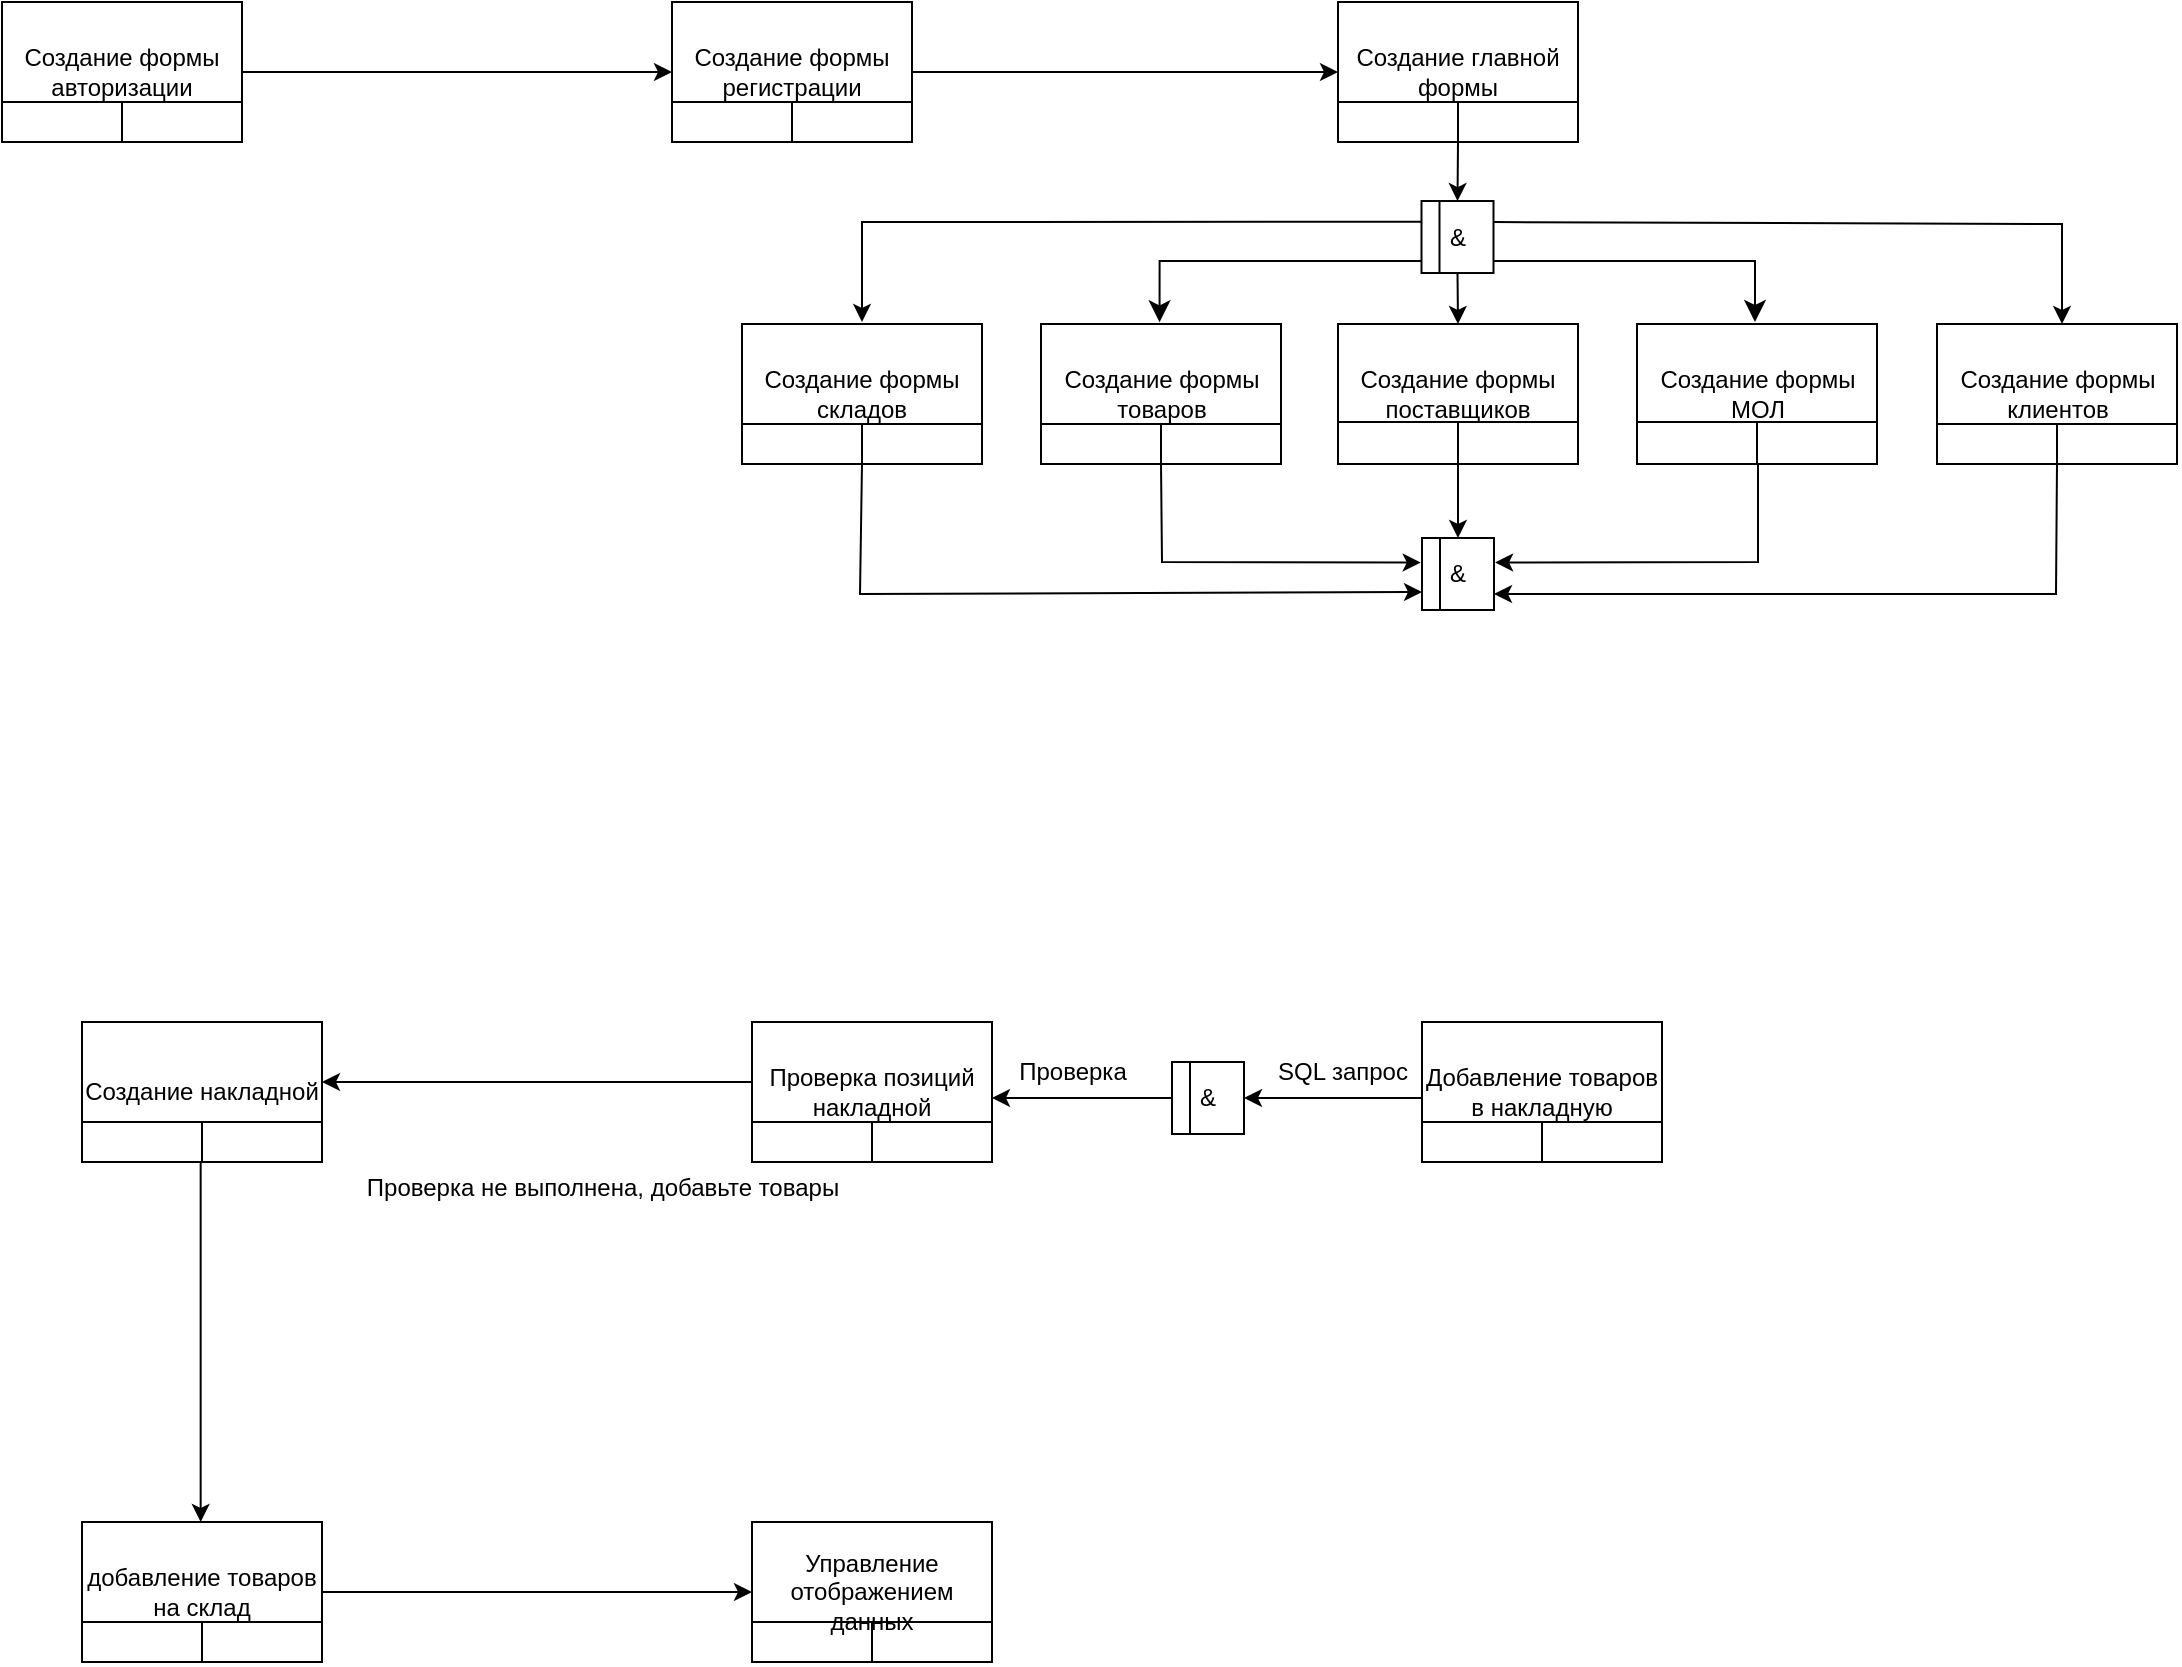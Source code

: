 <mxfile version="24.5.4" type="github">
  <diagram name="Страница — 1" id="Pa7o1rqoNR2MJulHMw20">
    <mxGraphModel dx="758" dy="383" grid="1" gridSize="10" guides="1" tooltips="1" connect="1" arrows="1" fold="1" page="1" pageScale="1" pageWidth="1169" pageHeight="827" math="0" shadow="0">
      <root>
        <mxCell id="0" />
        <mxCell id="1" parent="0" />
        <mxCell id="693QOhRJWuz22ZLLxZQr-6" value="Создание формы регистрации" style="rounded=0;whiteSpace=wrap;html=1;movable=1;resizable=1;rotatable=1;deletable=1;editable=1;locked=0;connectable=1;" parent="1" vertex="1">
          <mxGeometry x="395" y="110" width="120" height="70" as="geometry" />
        </mxCell>
        <mxCell id="693QOhRJWuz22ZLLxZQr-7" value="" style="endArrow=none;html=1;rounded=0;movable=1;resizable=1;rotatable=1;deletable=1;editable=1;locked=0;connectable=1;" parent="1" source="693QOhRJWuz22ZLLxZQr-6" edge="1">
          <mxGeometry width="50" height="50" relative="1" as="geometry">
            <mxPoint x="465" y="210" as="sourcePoint" />
            <mxPoint x="515" y="160" as="targetPoint" />
            <Array as="points">
              <mxPoint x="395" y="160" />
            </Array>
          </mxGeometry>
        </mxCell>
        <mxCell id="693QOhRJWuz22ZLLxZQr-8" value="" style="endArrow=none;html=1;rounded=0;exitX=0.5;exitY=1;exitDx=0;exitDy=0;movable=1;resizable=1;rotatable=1;deletable=1;editable=1;locked=0;connectable=1;" parent="1" source="693QOhRJWuz22ZLLxZQr-6" edge="1">
          <mxGeometry width="50" height="50" relative="1" as="geometry">
            <mxPoint x="445" y="210" as="sourcePoint" />
            <mxPoint x="455" y="160" as="targetPoint" />
          </mxGeometry>
        </mxCell>
        <mxCell id="693QOhRJWuz22ZLLxZQr-9" value="Создание главной формы" style="rounded=0;whiteSpace=wrap;html=1;movable=1;resizable=1;rotatable=1;deletable=1;editable=1;locked=0;connectable=1;" parent="1" vertex="1">
          <mxGeometry x="728" y="110" width="120" height="70" as="geometry" />
        </mxCell>
        <mxCell id="693QOhRJWuz22ZLLxZQr-10" value="" style="endArrow=none;html=1;rounded=0;movable=1;resizable=1;rotatable=1;deletable=1;editable=1;locked=0;connectable=1;" parent="1" source="693QOhRJWuz22ZLLxZQr-9" edge="1">
          <mxGeometry width="50" height="50" relative="1" as="geometry">
            <mxPoint x="798" y="210" as="sourcePoint" />
            <mxPoint x="848" y="160" as="targetPoint" />
            <Array as="points">
              <mxPoint x="728" y="160" />
            </Array>
          </mxGeometry>
        </mxCell>
        <mxCell id="693QOhRJWuz22ZLLxZQr-11" value="" style="endArrow=none;html=1;rounded=0;exitX=0.5;exitY=1;exitDx=0;exitDy=0;movable=1;resizable=1;rotatable=1;deletable=1;editable=1;locked=0;connectable=1;" parent="1" source="693QOhRJWuz22ZLLxZQr-9" edge="1">
          <mxGeometry width="50" height="50" relative="1" as="geometry">
            <mxPoint x="778" y="210" as="sourcePoint" />
            <mxPoint x="788" y="160" as="targetPoint" />
          </mxGeometry>
        </mxCell>
        <mxCell id="693QOhRJWuz22ZLLxZQr-27" value="" style="endArrow=classic;html=1;rounded=0;exitX=1;exitY=0.5;exitDx=0;exitDy=0;" parent="1" source="693QOhRJWuz22ZLLxZQr-63" edge="1">
          <mxGeometry width="50" height="50" relative="1" as="geometry">
            <mxPoint x="180" y="148" as="sourcePoint" />
            <mxPoint x="395" y="145" as="targetPoint" />
          </mxGeometry>
        </mxCell>
        <mxCell id="693QOhRJWuz22ZLLxZQr-28" value="" style="endArrow=classic;html=1;rounded=0;entryX=0;entryY=0.5;entryDx=0;entryDy=0;exitX=1;exitY=0.5;exitDx=0;exitDy=0;" parent="1" source="693QOhRJWuz22ZLLxZQr-6" target="693QOhRJWuz22ZLLxZQr-9" edge="1">
          <mxGeometry width="50" height="50" relative="1" as="geometry">
            <mxPoint x="480" y="147" as="sourcePoint" />
            <mxPoint x="731.2" y="149.86" as="targetPoint" />
          </mxGeometry>
        </mxCell>
        <mxCell id="693QOhRJWuz22ZLLxZQr-39" value="Добавление товаров в накладную" style="rounded=0;whiteSpace=wrap;html=1;movable=1;resizable=1;rotatable=1;deletable=1;editable=1;locked=0;connectable=1;" parent="1" vertex="1">
          <mxGeometry x="770" y="620" width="120" height="70" as="geometry" />
        </mxCell>
        <mxCell id="693QOhRJWuz22ZLLxZQr-40" value="" style="endArrow=none;html=1;rounded=0;movable=1;resizable=1;rotatable=1;deletable=1;editable=1;locked=0;connectable=1;" parent="1" source="693QOhRJWuz22ZLLxZQr-39" edge="1">
          <mxGeometry width="50" height="50" relative="1" as="geometry">
            <mxPoint x="840" y="720" as="sourcePoint" />
            <mxPoint x="890" y="670" as="targetPoint" />
            <Array as="points">
              <mxPoint x="770" y="670" />
            </Array>
          </mxGeometry>
        </mxCell>
        <mxCell id="693QOhRJWuz22ZLLxZQr-41" value="" style="endArrow=none;html=1;rounded=0;exitX=0.5;exitY=1;exitDx=0;exitDy=0;movable=1;resizable=1;rotatable=1;deletable=1;editable=1;locked=0;connectable=1;" parent="1" source="693QOhRJWuz22ZLLxZQr-39" edge="1">
          <mxGeometry width="50" height="50" relative="1" as="geometry">
            <mxPoint x="820" y="720" as="sourcePoint" />
            <mxPoint x="830" y="670" as="targetPoint" />
          </mxGeometry>
        </mxCell>
        <mxCell id="693QOhRJWuz22ZLLxZQr-44" value="Создание накладной" style="rounded=0;whiteSpace=wrap;html=1;movable=1;resizable=1;rotatable=1;deletable=1;editable=1;locked=0;connectable=1;" parent="1" vertex="1">
          <mxGeometry x="100" y="620" width="120" height="70" as="geometry" />
        </mxCell>
        <mxCell id="693QOhRJWuz22ZLLxZQr-45" value="" style="endArrow=none;html=1;rounded=0;movable=1;resizable=1;rotatable=1;deletable=1;editable=1;locked=0;connectable=1;" parent="1" source="693QOhRJWuz22ZLLxZQr-44" edge="1">
          <mxGeometry width="50" height="50" relative="1" as="geometry">
            <mxPoint x="170" y="720" as="sourcePoint" />
            <mxPoint x="220" y="670" as="targetPoint" />
            <Array as="points">
              <mxPoint x="100" y="670" />
            </Array>
          </mxGeometry>
        </mxCell>
        <mxCell id="693QOhRJWuz22ZLLxZQr-46" value="" style="endArrow=none;html=1;rounded=0;exitX=0.5;exitY=1;exitDx=0;exitDy=0;movable=1;resizable=1;rotatable=1;deletable=1;editable=1;locked=0;connectable=1;" parent="1" source="693QOhRJWuz22ZLLxZQr-44" edge="1">
          <mxGeometry width="50" height="50" relative="1" as="geometry">
            <mxPoint x="150" y="720" as="sourcePoint" />
            <mxPoint x="160" y="670" as="targetPoint" />
          </mxGeometry>
        </mxCell>
        <mxCell id="693QOhRJWuz22ZLLxZQr-47" value="добавление товаров на склад" style="rounded=0;whiteSpace=wrap;html=1;movable=1;resizable=1;rotatable=1;deletable=1;editable=1;locked=0;connectable=1;" parent="1" vertex="1">
          <mxGeometry x="100" y="870" width="120" height="70" as="geometry" />
        </mxCell>
        <mxCell id="693QOhRJWuz22ZLLxZQr-48" value="" style="endArrow=none;html=1;rounded=0;movable=1;resizable=1;rotatable=1;deletable=1;editable=1;locked=0;connectable=1;" parent="1" source="693QOhRJWuz22ZLLxZQr-47" edge="1">
          <mxGeometry width="50" height="50" relative="1" as="geometry">
            <mxPoint x="170" y="970" as="sourcePoint" />
            <mxPoint x="220" y="920" as="targetPoint" />
            <Array as="points">
              <mxPoint x="100" y="920" />
            </Array>
          </mxGeometry>
        </mxCell>
        <mxCell id="693QOhRJWuz22ZLLxZQr-49" value="" style="endArrow=none;html=1;rounded=0;exitX=0.5;exitY=1;exitDx=0;exitDy=0;movable=1;resizable=1;rotatable=1;deletable=1;editable=1;locked=0;connectable=1;" parent="1" source="693QOhRJWuz22ZLLxZQr-47" edge="1">
          <mxGeometry width="50" height="50" relative="1" as="geometry">
            <mxPoint x="150" y="970" as="sourcePoint" />
            <mxPoint x="160" y="920" as="targetPoint" />
          </mxGeometry>
        </mxCell>
        <mxCell id="693QOhRJWuz22ZLLxZQr-50" value="Проверка позиций накладной" style="rounded=0;whiteSpace=wrap;html=1;movable=1;resizable=1;rotatable=1;deletable=1;editable=1;locked=0;connectable=1;" parent="1" vertex="1">
          <mxGeometry x="435" y="620" width="120" height="70" as="geometry" />
        </mxCell>
        <mxCell id="693QOhRJWuz22ZLLxZQr-51" value="" style="endArrow=none;html=1;rounded=0;movable=1;resizable=1;rotatable=1;deletable=1;editable=1;locked=0;connectable=1;" parent="1" source="693QOhRJWuz22ZLLxZQr-50" edge="1">
          <mxGeometry width="50" height="50" relative="1" as="geometry">
            <mxPoint x="505" y="720" as="sourcePoint" />
            <mxPoint x="555" y="670" as="targetPoint" />
            <Array as="points">
              <mxPoint x="435" y="670" />
            </Array>
          </mxGeometry>
        </mxCell>
        <mxCell id="693QOhRJWuz22ZLLxZQr-52" value="" style="endArrow=none;html=1;rounded=0;exitX=0.5;exitY=1;exitDx=0;exitDy=0;movable=1;resizable=1;rotatable=1;deletable=1;editable=1;locked=0;connectable=1;" parent="1" source="693QOhRJWuz22ZLLxZQr-50" edge="1">
          <mxGeometry width="50" height="50" relative="1" as="geometry">
            <mxPoint x="485" y="720" as="sourcePoint" />
            <mxPoint x="495" y="670" as="targetPoint" />
          </mxGeometry>
        </mxCell>
        <mxCell id="693QOhRJWuz22ZLLxZQr-63" value="Создание формы авторизации" style="rounded=0;whiteSpace=wrap;html=1;movable=1;resizable=1;rotatable=1;deletable=1;editable=1;locked=0;connectable=1;" parent="1" vertex="1">
          <mxGeometry x="60" y="110" width="120" height="70" as="geometry" />
        </mxCell>
        <mxCell id="693QOhRJWuz22ZLLxZQr-64" value="" style="endArrow=none;html=1;rounded=0;movable=1;resizable=1;rotatable=1;deletable=1;editable=1;locked=0;connectable=1;" parent="1" source="693QOhRJWuz22ZLLxZQr-63" edge="1">
          <mxGeometry width="50" height="50" relative="1" as="geometry">
            <mxPoint x="130" y="210" as="sourcePoint" />
            <mxPoint x="180" y="160" as="targetPoint" />
            <Array as="points">
              <mxPoint x="60" y="160" />
            </Array>
          </mxGeometry>
        </mxCell>
        <mxCell id="693QOhRJWuz22ZLLxZQr-65" value="" style="endArrow=none;html=1;rounded=0;exitX=0.5;exitY=1;exitDx=0;exitDy=0;movable=1;resizable=1;rotatable=1;deletable=1;editable=1;locked=0;connectable=1;" parent="1" source="693QOhRJWuz22ZLLxZQr-63" edge="1">
          <mxGeometry width="50" height="50" relative="1" as="geometry">
            <mxPoint x="110" y="210" as="sourcePoint" />
            <mxPoint x="120" y="160" as="targetPoint" />
          </mxGeometry>
        </mxCell>
        <mxCell id="693QOhRJWuz22ZLLxZQr-67" value="Управление отображением данных" style="rounded=0;whiteSpace=wrap;html=1;movable=1;resizable=1;rotatable=1;deletable=1;editable=1;locked=0;connectable=1;" parent="1" vertex="1">
          <mxGeometry x="435" y="870" width="120" height="70" as="geometry" />
        </mxCell>
        <mxCell id="693QOhRJWuz22ZLLxZQr-68" value="" style="endArrow=none;html=1;rounded=0;movable=1;resizable=1;rotatable=1;deletable=1;editable=1;locked=0;connectable=1;" parent="1" source="693QOhRJWuz22ZLLxZQr-67" edge="1">
          <mxGeometry width="50" height="50" relative="1" as="geometry">
            <mxPoint x="505" y="970" as="sourcePoint" />
            <mxPoint x="555" y="920" as="targetPoint" />
            <Array as="points">
              <mxPoint x="435" y="920" />
            </Array>
          </mxGeometry>
        </mxCell>
        <mxCell id="693QOhRJWuz22ZLLxZQr-69" value="" style="endArrow=none;html=1;rounded=0;exitX=0.5;exitY=1;exitDx=0;exitDy=0;movable=1;resizable=1;rotatable=1;deletable=1;editable=1;locked=0;connectable=1;" parent="1" source="693QOhRJWuz22ZLLxZQr-67" edge="1">
          <mxGeometry width="50" height="50" relative="1" as="geometry">
            <mxPoint x="485" y="970" as="sourcePoint" />
            <mxPoint x="495" y="920" as="targetPoint" />
          </mxGeometry>
        </mxCell>
        <mxCell id="693QOhRJWuz22ZLLxZQr-70" value="" style="endArrow=classic;html=1;rounded=0;exitX=0;exitY=0.5;exitDx=0;exitDy=0;entryX=1;entryY=0.5;entryDx=0;entryDy=0;" parent="1" edge="1">
          <mxGeometry width="50" height="50" relative="1" as="geometry">
            <mxPoint x="435" y="650" as="sourcePoint" />
            <mxPoint x="220" y="650" as="targetPoint" />
          </mxGeometry>
        </mxCell>
        <mxCell id="693QOhRJWuz22ZLLxZQr-71" value="" style="endArrow=classic;html=1;rounded=0;exitX=0;exitY=0.5;exitDx=0;exitDy=0;entryX=1;entryY=0.5;entryDx=0;entryDy=0;" parent="1" source="693QOhRJWuz22ZLLxZQr-74" edge="1">
          <mxGeometry width="50" height="50" relative="1" as="geometry">
            <mxPoint x="770" y="658" as="sourcePoint" />
            <mxPoint x="555" y="658" as="targetPoint" />
          </mxGeometry>
        </mxCell>
        <mxCell id="693QOhRJWuz22ZLLxZQr-72" value="" style="endArrow=classic;html=1;rounded=0;exitX=1;exitY=0.5;exitDx=0;exitDy=0;entryX=0;entryY=0.5;entryDx=0;entryDy=0;" parent="1" source="693QOhRJWuz22ZLLxZQr-47" target="693QOhRJWuz22ZLLxZQr-67" edge="1">
          <mxGeometry width="50" height="50" relative="1" as="geometry">
            <mxPoint x="550" y="750" as="sourcePoint" />
            <mxPoint x="360" y="880" as="targetPoint" />
          </mxGeometry>
        </mxCell>
        <mxCell id="693QOhRJWuz22ZLLxZQr-73" value="" style="endArrow=classic;html=1;rounded=0;entryX=0.5;entryY=0;entryDx=0;entryDy=0;exitX=0.5;exitY=1;exitDx=0;exitDy=0;" parent="1" edge="1">
          <mxGeometry width="50" height="50" relative="1" as="geometry">
            <mxPoint x="159.33" y="690" as="sourcePoint" />
            <mxPoint x="159.33" y="870" as="targetPoint" />
          </mxGeometry>
        </mxCell>
        <mxCell id="693QOhRJWuz22ZLLxZQr-75" value="" style="endArrow=classic;html=1;rounded=0;exitX=0;exitY=0.5;exitDx=0;exitDy=0;entryX=1;entryY=0.5;entryDx=0;entryDy=0;" parent="1" target="693QOhRJWuz22ZLLxZQr-74" edge="1">
          <mxGeometry width="50" height="50" relative="1" as="geometry">
            <mxPoint x="770" y="658" as="sourcePoint" />
            <mxPoint x="555" y="658" as="targetPoint" />
          </mxGeometry>
        </mxCell>
        <mxCell id="693QOhRJWuz22ZLLxZQr-77" value="" style="group" parent="1" vertex="1" connectable="0">
          <mxGeometry x="645" y="640" width="36" height="36" as="geometry" />
        </mxCell>
        <mxCell id="693QOhRJWuz22ZLLxZQr-74" value="&amp;amp;" style="whiteSpace=wrap;html=1;aspect=fixed;" parent="693QOhRJWuz22ZLLxZQr-77" vertex="1">
          <mxGeometry width="36" height="36" as="geometry" />
        </mxCell>
        <mxCell id="693QOhRJWuz22ZLLxZQr-76" value="" style="endArrow=none;html=1;rounded=0;entryX=0.25;entryY=0;entryDx=0;entryDy=0;exitX=0.25;exitY=1;exitDx=0;exitDy=0;" parent="693QOhRJWuz22ZLLxZQr-77" source="693QOhRJWuz22ZLLxZQr-74" target="693QOhRJWuz22ZLLxZQr-74" edge="1">
          <mxGeometry width="50" height="50" relative="1" as="geometry">
            <mxPoint x="70" y="46" as="sourcePoint" />
            <mxPoint x="120" y="-4" as="targetPoint" />
          </mxGeometry>
        </mxCell>
        <mxCell id="693QOhRJWuz22ZLLxZQr-78" value="SQL запрос" style="text;html=1;align=center;verticalAlign=middle;resizable=0;points=[];autosize=1;strokeColor=none;fillColor=none;" parent="1" vertex="1">
          <mxGeometry x="685" y="630" width="90" height="30" as="geometry" />
        </mxCell>
        <mxCell id="693QOhRJWuz22ZLLxZQr-79" value="Проверка" style="text;html=1;align=center;verticalAlign=middle;resizable=0;points=[];autosize=1;strokeColor=none;fillColor=none;" parent="1" vertex="1">
          <mxGeometry x="555" y="630" width="80" height="30" as="geometry" />
        </mxCell>
        <mxCell id="693QOhRJWuz22ZLLxZQr-81" value="Проверка не выполнена, добавьте товары" style="text;html=1;align=center;verticalAlign=middle;resizable=0;points=[];autosize=1;strokeColor=none;fillColor=none;" parent="1" vertex="1">
          <mxGeometry x="230" y="688" width="260" height="30" as="geometry" />
        </mxCell>
        <mxCell id="nbALkBVCZ8IrskfFhHtM-5" value="Создание формы складов" style="rounded=0;whiteSpace=wrap;html=1;movable=1;resizable=1;rotatable=1;deletable=1;editable=1;locked=0;connectable=1;" vertex="1" parent="1">
          <mxGeometry x="430" y="271" width="120" height="70" as="geometry" />
        </mxCell>
        <mxCell id="nbALkBVCZ8IrskfFhHtM-6" value="" style="endArrow=none;html=1;rounded=0;movable=1;resizable=1;rotatable=1;deletable=1;editable=1;locked=0;connectable=1;" edge="1" source="nbALkBVCZ8IrskfFhHtM-5" parent="1">
          <mxGeometry width="50" height="50" relative="1" as="geometry">
            <mxPoint x="500" y="371" as="sourcePoint" />
            <mxPoint x="550" y="321" as="targetPoint" />
            <Array as="points">
              <mxPoint x="430" y="321" />
            </Array>
          </mxGeometry>
        </mxCell>
        <mxCell id="nbALkBVCZ8IrskfFhHtM-7" value="" style="endArrow=none;html=1;rounded=0;exitX=0.5;exitY=1;exitDx=0;exitDy=0;movable=1;resizable=1;rotatable=1;deletable=1;editable=1;locked=0;connectable=1;" edge="1" source="nbALkBVCZ8IrskfFhHtM-5" parent="1">
          <mxGeometry width="50" height="50" relative="1" as="geometry">
            <mxPoint x="480" y="371" as="sourcePoint" />
            <mxPoint x="490" y="321" as="targetPoint" />
          </mxGeometry>
        </mxCell>
        <mxCell id="nbALkBVCZ8IrskfFhHtM-11" value="Создание формы товаров" style="rounded=0;whiteSpace=wrap;html=1;movable=1;resizable=1;rotatable=1;deletable=1;editable=1;locked=0;connectable=1;" vertex="1" parent="1">
          <mxGeometry x="579.5" y="271" width="120" height="70" as="geometry" />
        </mxCell>
        <mxCell id="nbALkBVCZ8IrskfFhHtM-12" value="" style="endArrow=none;html=1;rounded=0;movable=1;resizable=1;rotatable=1;deletable=1;editable=1;locked=0;connectable=1;" edge="1" source="nbALkBVCZ8IrskfFhHtM-11" parent="1">
          <mxGeometry width="50" height="50" relative="1" as="geometry">
            <mxPoint x="649.5" y="371" as="sourcePoint" />
            <mxPoint x="699.5" y="321" as="targetPoint" />
            <Array as="points">
              <mxPoint x="579.5" y="321" />
            </Array>
          </mxGeometry>
        </mxCell>
        <mxCell id="nbALkBVCZ8IrskfFhHtM-13" value="" style="endArrow=none;html=1;rounded=0;exitX=0.5;exitY=1;exitDx=0;exitDy=0;movable=1;resizable=1;rotatable=1;deletable=1;editable=1;locked=0;connectable=1;" edge="1" source="nbALkBVCZ8IrskfFhHtM-11" parent="1">
          <mxGeometry width="50" height="50" relative="1" as="geometry">
            <mxPoint x="629.5" y="371" as="sourcePoint" />
            <mxPoint x="639.5" y="321" as="targetPoint" />
          </mxGeometry>
        </mxCell>
        <mxCell id="nbALkBVCZ8IrskfFhHtM-14" value="Создание формы МОЛ" style="rounded=0;whiteSpace=wrap;html=1;movable=1;resizable=1;rotatable=1;deletable=1;editable=1;locked=0;connectable=1;" vertex="1" parent="1">
          <mxGeometry x="877.5" y="271" width="120" height="70" as="geometry" />
        </mxCell>
        <mxCell id="nbALkBVCZ8IrskfFhHtM-15" value="" style="endArrow=none;html=1;rounded=0;movable=1;resizable=1;rotatable=1;deletable=1;editable=1;locked=0;connectable=1;" edge="1" parent="1" source="nbALkBVCZ8IrskfFhHtM-14">
          <mxGeometry width="50" height="50" relative="1" as="geometry">
            <mxPoint x="947.5" y="370" as="sourcePoint" />
            <mxPoint x="997.5" y="320" as="targetPoint" />
            <Array as="points">
              <mxPoint x="877.5" y="320" />
            </Array>
          </mxGeometry>
        </mxCell>
        <mxCell id="nbALkBVCZ8IrskfFhHtM-16" value="" style="endArrow=none;html=1;rounded=0;exitX=0.5;exitY=1;exitDx=0;exitDy=0;movable=1;resizable=1;rotatable=1;deletable=1;editable=1;locked=0;connectable=1;" edge="1" parent="1" source="nbALkBVCZ8IrskfFhHtM-14">
          <mxGeometry width="50" height="50" relative="1" as="geometry">
            <mxPoint x="927.5" y="370" as="sourcePoint" />
            <mxPoint x="937.5" y="320" as="targetPoint" />
          </mxGeometry>
        </mxCell>
        <mxCell id="nbALkBVCZ8IrskfFhHtM-17" value="Создание формы клиентов" style="rounded=0;whiteSpace=wrap;html=1;movable=1;resizable=1;rotatable=1;deletable=1;editable=1;locked=0;connectable=1;" vertex="1" parent="1">
          <mxGeometry x="1027.5" y="271" width="120" height="70" as="geometry" />
        </mxCell>
        <mxCell id="nbALkBVCZ8IrskfFhHtM-18" value="" style="endArrow=none;html=1;rounded=0;movable=1;resizable=1;rotatable=1;deletable=1;editable=1;locked=0;connectable=1;" edge="1" parent="1" source="nbALkBVCZ8IrskfFhHtM-17">
          <mxGeometry width="50" height="50" relative="1" as="geometry">
            <mxPoint x="1097.5" y="371" as="sourcePoint" />
            <mxPoint x="1147.5" y="321" as="targetPoint" />
            <Array as="points">
              <mxPoint x="1027.5" y="321" />
            </Array>
          </mxGeometry>
        </mxCell>
        <mxCell id="nbALkBVCZ8IrskfFhHtM-19" value="" style="endArrow=none;html=1;rounded=0;exitX=0.5;exitY=1;exitDx=0;exitDy=0;movable=1;resizable=1;rotatable=1;deletable=1;editable=1;locked=0;connectable=1;" edge="1" parent="1" source="nbALkBVCZ8IrskfFhHtM-17">
          <mxGeometry width="50" height="50" relative="1" as="geometry">
            <mxPoint x="1077.5" y="371" as="sourcePoint" />
            <mxPoint x="1087.5" y="321" as="targetPoint" />
          </mxGeometry>
        </mxCell>
        <mxCell id="nbALkBVCZ8IrskfFhHtM-25" value="" style="group" vertex="1" connectable="0" parent="1">
          <mxGeometry x="769.75" y="209.51" width="36" height="36" as="geometry" />
        </mxCell>
        <mxCell id="nbALkBVCZ8IrskfFhHtM-26" value="&amp;amp;" style="whiteSpace=wrap;html=1;aspect=fixed;" vertex="1" parent="nbALkBVCZ8IrskfFhHtM-25">
          <mxGeometry width="36" height="36" as="geometry" />
        </mxCell>
        <mxCell id="nbALkBVCZ8IrskfFhHtM-27" value="" style="endArrow=none;html=1;rounded=0;entryX=0.25;entryY=0;entryDx=0;entryDy=0;exitX=0.25;exitY=1;exitDx=0;exitDy=0;" edge="1" parent="nbALkBVCZ8IrskfFhHtM-25" source="nbALkBVCZ8IrskfFhHtM-26" target="nbALkBVCZ8IrskfFhHtM-26">
          <mxGeometry width="50" height="50" relative="1" as="geometry">
            <mxPoint x="70" y="46" as="sourcePoint" />
            <mxPoint x="120" y="-4" as="targetPoint" />
          </mxGeometry>
        </mxCell>
        <mxCell id="nbALkBVCZ8IrskfFhHtM-30" value="" style="edgeStyle=segmentEdgeStyle;endArrow=classic;html=1;curved=0;rounded=0;endSize=8;startSize=8;sourcePerimeterSpacing=0;targetPerimeterSpacing=0;exitX=0.004;exitY=0.834;exitDx=0;exitDy=0;exitPerimeter=0;entryX=0.494;entryY=-0.012;entryDx=0;entryDy=0;entryPerimeter=0;" edge="1" parent="1" source="nbALkBVCZ8IrskfFhHtM-26" target="nbALkBVCZ8IrskfFhHtM-11">
          <mxGeometry width="100" relative="1" as="geometry">
            <mxPoint x="763.49" y="239.51" as="sourcePoint" />
            <mxPoint x="638.75" y="269.51" as="targetPoint" />
            <Array as="points">
              <mxPoint x="639" y="240" />
            </Array>
          </mxGeometry>
        </mxCell>
        <mxCell id="nbALkBVCZ8IrskfFhHtM-31" value="" style="edgeStyle=segmentEdgeStyle;endArrow=classic;html=1;curved=0;rounded=0;endSize=8;startSize=8;sourcePerimeterSpacing=0;targetPerimeterSpacing=0;entryX=0.502;entryY=0.007;entryDx=0;entryDy=0;entryPerimeter=0;exitX=1.001;exitY=0.834;exitDx=0;exitDy=0;exitPerimeter=0;" edge="1" parent="1" source="nbALkBVCZ8IrskfFhHtM-26">
          <mxGeometry width="100" relative="1" as="geometry">
            <mxPoint x="808.75" y="239.51" as="sourcePoint" />
            <mxPoint x="936.49" y="270" as="targetPoint" />
            <Array as="points">
              <mxPoint x="936" y="240" />
            </Array>
          </mxGeometry>
        </mxCell>
        <mxCell id="nbALkBVCZ8IrskfFhHtM-32" value="Создание формы поставщиков" style="rounded=0;whiteSpace=wrap;html=1;movable=1;resizable=1;rotatable=1;deletable=1;editable=1;locked=0;connectable=1;" vertex="1" parent="1">
          <mxGeometry x="728" y="271" width="120" height="70" as="geometry" />
        </mxCell>
        <mxCell id="nbALkBVCZ8IrskfFhHtM-34" value="" style="endArrow=none;html=1;rounded=0;exitX=0.5;exitY=1;exitDx=0;exitDy=0;movable=1;resizable=1;rotatable=1;deletable=1;editable=1;locked=0;connectable=1;" edge="1" source="nbALkBVCZ8IrskfFhHtM-32" parent="1">
          <mxGeometry width="50" height="50" relative="1" as="geometry">
            <mxPoint x="776" y="370" as="sourcePoint" />
            <mxPoint x="788" y="320" as="targetPoint" />
          </mxGeometry>
        </mxCell>
        <mxCell id="nbALkBVCZ8IrskfFhHtM-35" value="" style="endArrow=classic;html=1;rounded=0;exitX=0.5;exitY=1;exitDx=0;exitDy=0;entryX=0.5;entryY=0;entryDx=0;entryDy=0;" edge="1" parent="1" source="nbALkBVCZ8IrskfFhHtM-26" target="nbALkBVCZ8IrskfFhHtM-32">
          <mxGeometry width="50" height="50" relative="1" as="geometry">
            <mxPoint x="788.75" y="249.51" as="sourcePoint" />
            <mxPoint x="790" y="260" as="targetPoint" />
          </mxGeometry>
        </mxCell>
        <mxCell id="nbALkBVCZ8IrskfFhHtM-36" value="" style="endArrow=classic;html=1;rounded=0;entryX=0.5;entryY=0;entryDx=0;entryDy=0;exitX=0.5;exitY=1;exitDx=0;exitDy=0;" edge="1" parent="1" source="693QOhRJWuz22ZLLxZQr-9" target="nbALkBVCZ8IrskfFhHtM-26">
          <mxGeometry width="50" height="50" relative="1" as="geometry">
            <mxPoint x="790" y="180" as="sourcePoint" />
            <mxPoint x="830" y="210" as="targetPoint" />
          </mxGeometry>
        </mxCell>
        <mxCell id="nbALkBVCZ8IrskfFhHtM-38" value="" style="group" vertex="1" connectable="0" parent="1">
          <mxGeometry x="770" y="378" width="36" height="36" as="geometry" />
        </mxCell>
        <mxCell id="nbALkBVCZ8IrskfFhHtM-39" value="&amp;amp;" style="whiteSpace=wrap;html=1;aspect=fixed;" vertex="1" parent="nbALkBVCZ8IrskfFhHtM-38">
          <mxGeometry width="36" height="36" as="geometry" />
        </mxCell>
        <mxCell id="nbALkBVCZ8IrskfFhHtM-40" value="" style="endArrow=none;html=1;rounded=0;entryX=0.25;entryY=0;entryDx=0;entryDy=0;exitX=0.25;exitY=1;exitDx=0;exitDy=0;" edge="1" parent="nbALkBVCZ8IrskfFhHtM-38" source="nbALkBVCZ8IrskfFhHtM-39" target="nbALkBVCZ8IrskfFhHtM-39">
          <mxGeometry width="50" height="50" relative="1" as="geometry">
            <mxPoint x="70" y="46" as="sourcePoint" />
            <mxPoint x="120" y="-4" as="targetPoint" />
          </mxGeometry>
        </mxCell>
        <mxCell id="nbALkBVCZ8IrskfFhHtM-43" value="" style="endArrow=classic;html=1;rounded=0;exitX=0.5;exitY=1;exitDx=0;exitDy=0;entryX=0.5;entryY=0;entryDx=0;entryDy=0;" edge="1" parent="1" source="nbALkBVCZ8IrskfFhHtM-32" target="nbALkBVCZ8IrskfFhHtM-39">
          <mxGeometry width="50" height="50" relative="1" as="geometry">
            <mxPoint x="760" y="370" as="sourcePoint" />
            <mxPoint x="780" y="370" as="targetPoint" />
          </mxGeometry>
        </mxCell>
        <mxCell id="nbALkBVCZ8IrskfFhHtM-58" value="" style="endArrow=none;html=1;rounded=0;movable=1;resizable=1;rotatable=1;deletable=1;editable=1;locked=0;connectable=1;" edge="1" parent="1">
          <mxGeometry width="50" height="50" relative="1" as="geometry">
            <mxPoint x="728.5" y="320" as="sourcePoint" />
            <mxPoint x="848" y="320" as="targetPoint" />
            <Array as="points">
              <mxPoint x="728" y="320" />
            </Array>
          </mxGeometry>
        </mxCell>
        <mxCell id="nbALkBVCZ8IrskfFhHtM-60" value="" style="endArrow=classic;html=1;rounded=0;exitX=0.5;exitY=1;exitDx=0;exitDy=0;entryX=1;entryY=0.5;entryDx=0;entryDy=0;" edge="1" parent="1" source="nbALkBVCZ8IrskfFhHtM-17">
          <mxGeometry width="50" height="50" relative="1" as="geometry">
            <mxPoint x="937.42" y="349.58" as="sourcePoint" />
            <mxPoint x="806" y="406" as="targetPoint" />
            <Array as="points">
              <mxPoint x="1087" y="406" />
            </Array>
          </mxGeometry>
        </mxCell>
        <mxCell id="nbALkBVCZ8IrskfFhHtM-61" value="" style="endArrow=classic;html=1;rounded=0;exitX=0.5;exitY=1;exitDx=0;exitDy=0;entryX=-0.018;entryY=0.34;entryDx=0;entryDy=0;entryPerimeter=0;" edge="1" parent="1" source="nbALkBVCZ8IrskfFhHtM-11" target="nbALkBVCZ8IrskfFhHtM-39">
          <mxGeometry width="50" height="50" relative="1" as="geometry">
            <mxPoint x="800" y="430" as="sourcePoint" />
            <mxPoint x="850" y="380" as="targetPoint" />
            <Array as="points">
              <mxPoint x="640" y="390" />
            </Array>
          </mxGeometry>
        </mxCell>
        <mxCell id="nbALkBVCZ8IrskfFhHtM-66" value="" style="endArrow=classic;html=1;rounded=0;exitX=0.5;exitY=1;exitDx=0;exitDy=0;entryX=1.015;entryY=0.34;entryDx=0;entryDy=0;entryPerimeter=0;" edge="1" parent="1" target="nbALkBVCZ8IrskfFhHtM-39">
          <mxGeometry width="50" height="50" relative="1" as="geometry">
            <mxPoint x="938" y="341" as="sourcePoint" />
            <mxPoint x="810" y="390" as="targetPoint" />
            <Array as="points">
              <mxPoint x="938" y="390" />
            </Array>
          </mxGeometry>
        </mxCell>
        <mxCell id="nbALkBVCZ8IrskfFhHtM-67" value="" style="endArrow=classic;html=1;rounded=0;exitX=0.5;exitY=1;exitDx=0;exitDy=0;entryX=0;entryY=0.75;entryDx=0;entryDy=0;" edge="1" parent="1" target="nbALkBVCZ8IrskfFhHtM-39">
          <mxGeometry width="50" height="50" relative="1" as="geometry">
            <mxPoint x="490" y="341" as="sourcePoint" />
            <mxPoint x="760" y="410" as="targetPoint" />
            <Array as="points">
              <mxPoint x="489" y="406" />
            </Array>
          </mxGeometry>
        </mxCell>
        <mxCell id="nbALkBVCZ8IrskfFhHtM-69" value="" style="endArrow=classic;html=1;rounded=0;exitX=0.005;exitY=0.288;exitDx=0;exitDy=0;exitPerimeter=0;" edge="1" parent="1" source="nbALkBVCZ8IrskfFhHtM-26">
          <mxGeometry width="50" height="50" relative="1" as="geometry">
            <mxPoint x="610" y="260" as="sourcePoint" />
            <mxPoint x="490" y="270" as="targetPoint" />
            <Array as="points">
              <mxPoint x="490" y="220" />
            </Array>
          </mxGeometry>
        </mxCell>
        <mxCell id="nbALkBVCZ8IrskfFhHtM-71" value="" style="endArrow=classic;html=1;rounded=0;exitX=1.008;exitY=0.292;exitDx=0;exitDy=0;exitPerimeter=0;" edge="1" parent="1" source="nbALkBVCZ8IrskfFhHtM-26">
          <mxGeometry width="50" height="50" relative="1" as="geometry">
            <mxPoint x="1370" y="221" as="sourcePoint" />
            <mxPoint x="1090" y="271" as="targetPoint" />
            <Array as="points">
              <mxPoint x="1090" y="221" />
            </Array>
          </mxGeometry>
        </mxCell>
      </root>
    </mxGraphModel>
  </diagram>
</mxfile>
